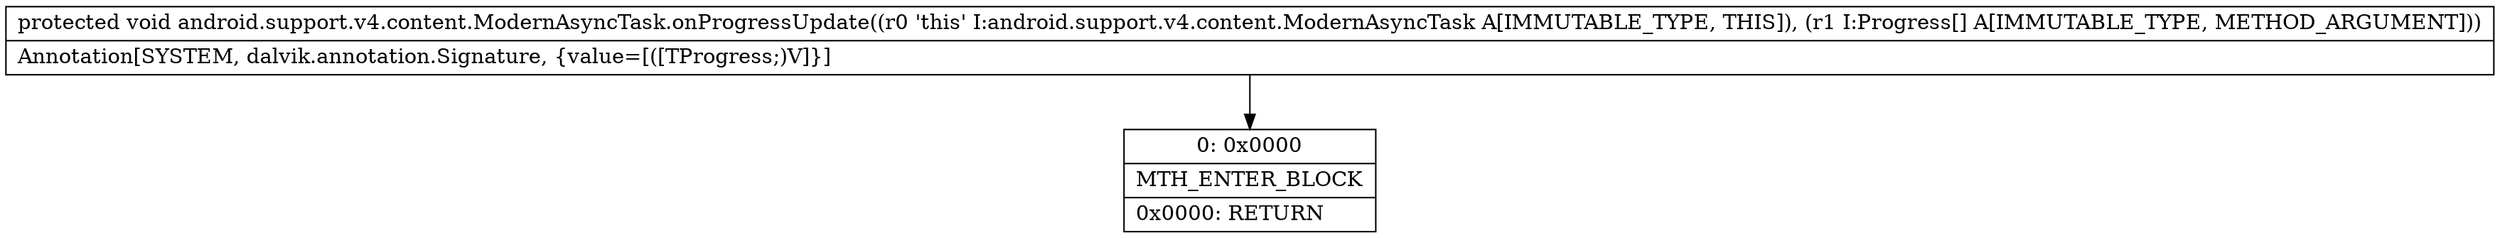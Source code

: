 digraph "CFG forandroid.support.v4.content.ModernAsyncTask.onProgressUpdate([Ljava\/lang\/Object;)V" {
Node_0 [shape=record,label="{0\:\ 0x0000|MTH_ENTER_BLOCK\l|0x0000: RETURN   \l}"];
MethodNode[shape=record,label="{protected void android.support.v4.content.ModernAsyncTask.onProgressUpdate((r0 'this' I:android.support.v4.content.ModernAsyncTask A[IMMUTABLE_TYPE, THIS]), (r1 I:Progress[] A[IMMUTABLE_TYPE, METHOD_ARGUMENT]))  | Annotation[SYSTEM, dalvik.annotation.Signature, \{value=[([TProgress;)V]\}]\l}"];
MethodNode -> Node_0;
}

